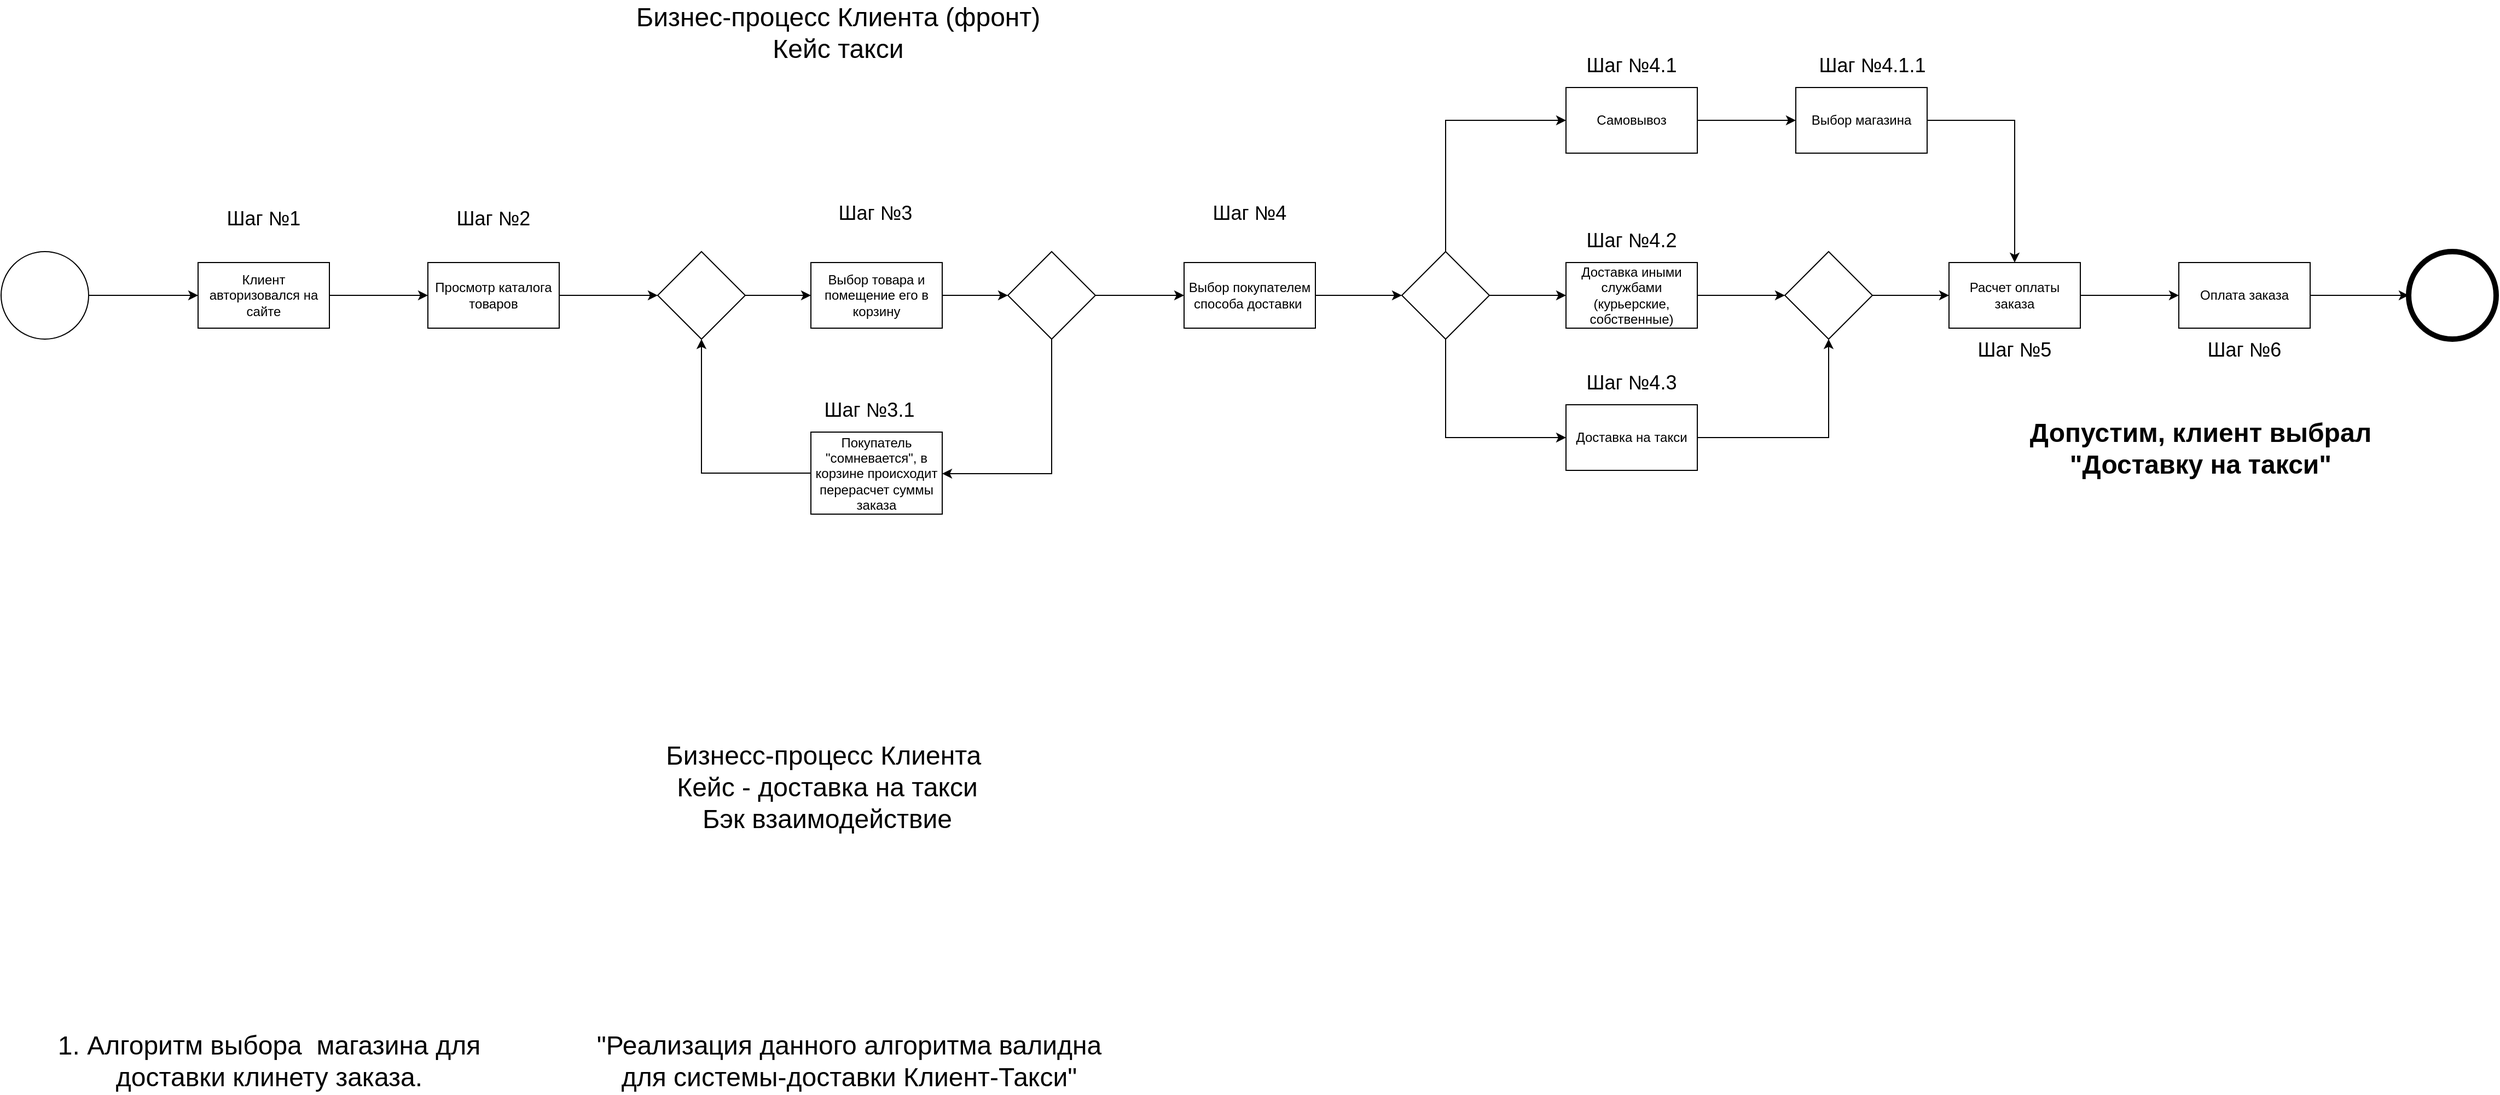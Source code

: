 <mxfile version="14.4.3" type="github">
  <diagram id="LPUY9Yh5iCmejDsE-yMz" name="Page-1">
    <mxGraphModel dx="2595" dy="1450" grid="1" gridSize="10" guides="1" tooltips="1" connect="1" arrows="1" fold="1" page="1" pageScale="1" pageWidth="827" pageHeight="1169" math="0" shadow="0">
      <root>
        <mxCell id="0" />
        <mxCell id="1" parent="0" />
        <mxCell id="FQN_f8L04oHf75iB1t_o-3" style="edgeStyle=orthogonalEdgeStyle;rounded=0;orthogonalLoop=1;jettySize=auto;html=1;entryX=0;entryY=0.5;entryDx=0;entryDy=0;" parent="1" source="FQN_f8L04oHf75iB1t_o-1" target="FQN_f8L04oHf75iB1t_o-2" edge="1">
          <mxGeometry relative="1" as="geometry" />
        </mxCell>
        <mxCell id="FQN_f8L04oHf75iB1t_o-1" value="" style="ellipse;whiteSpace=wrap;html=1;aspect=fixed;" parent="1" vertex="1">
          <mxGeometry x="100" y="360" width="80" height="80" as="geometry" />
        </mxCell>
        <mxCell id="FQN_f8L04oHf75iB1t_o-6" style="edgeStyle=orthogonalEdgeStyle;rounded=0;orthogonalLoop=1;jettySize=auto;html=1;entryX=0;entryY=0.5;entryDx=0;entryDy=0;" parent="1" source="FQN_f8L04oHf75iB1t_o-2" edge="1">
          <mxGeometry relative="1" as="geometry">
            <mxPoint x="490" y="400" as="targetPoint" />
          </mxGeometry>
        </mxCell>
        <mxCell id="FQN_f8L04oHf75iB1t_o-2" value="Клиент авторизовался на сайте" style="rounded=0;whiteSpace=wrap;html=1;" parent="1" vertex="1">
          <mxGeometry x="280" y="370" width="120" height="60" as="geometry" />
        </mxCell>
        <mxCell id="FQN_f8L04oHf75iB1t_o-4" value="&lt;font&gt;&lt;span style=&quot;font-size: 24px&quot;&gt;Бизнес-процесс Клиента (фронт)&lt;/span&gt;&lt;br&gt;&lt;span id=&quot;docs-internal-guid-454e0e27-7fff-5288-7b2e-33ac58e89149&quot;&gt;&lt;span style=&quot;font-family: &amp;#34;proxima nova&amp;#34; , sans-serif ; background-color: transparent ; vertical-align: baseline&quot;&gt;&lt;font style=&quot;font-size: 24px&quot;&gt;Кейс такси&lt;/font&gt;&lt;/span&gt;&lt;/span&gt;&lt;br&gt;&lt;/font&gt;" style="text;html=1;strokeColor=none;fillColor=none;align=center;verticalAlign=middle;whiteSpace=wrap;rounded=0;" parent="1" vertex="1">
          <mxGeometry x="630" y="130" width="470" height="60" as="geometry" />
        </mxCell>
        <mxCell id="FQN_f8L04oHf75iB1t_o-11" style="edgeStyle=orthogonalEdgeStyle;rounded=0;orthogonalLoop=1;jettySize=auto;html=1;entryX=0;entryY=0.5;entryDx=0;entryDy=0;" parent="1" source="FQN_f8L04oHf75iB1t_o-8" target="FQN_f8L04oHf75iB1t_o-18" edge="1">
          <mxGeometry relative="1" as="geometry">
            <mxPoint x="670" y="400" as="targetPoint" />
          </mxGeometry>
        </mxCell>
        <mxCell id="FQN_f8L04oHf75iB1t_o-8" value="Просмотр каталога товаров" style="rounded=0;whiteSpace=wrap;html=1;" parent="1" vertex="1">
          <mxGeometry x="490" y="370" width="120" height="60" as="geometry" />
        </mxCell>
        <mxCell id="FQN_f8L04oHf75iB1t_o-15" style="edgeStyle=orthogonalEdgeStyle;rounded=0;orthogonalLoop=1;jettySize=auto;html=1;entryX=1;entryY=0.5;entryDx=0;entryDy=0;exitX=0.5;exitY=1;exitDx=0;exitDy=0;" parent="1" source="FQN_f8L04oHf75iB1t_o-23" target="FQN_f8L04oHf75iB1t_o-16" edge="1">
          <mxGeometry relative="1" as="geometry">
            <mxPoint x="1000" y="525" as="targetPoint" />
            <Array as="points">
              <mxPoint x="1060" y="563" />
              <mxPoint x="960" y="563" />
            </Array>
          </mxGeometry>
        </mxCell>
        <mxCell id="FQN_f8L04oHf75iB1t_o-24" style="edgeStyle=orthogonalEdgeStyle;rounded=0;orthogonalLoop=1;jettySize=auto;html=1;" parent="1" source="FQN_f8L04oHf75iB1t_o-9" target="FQN_f8L04oHf75iB1t_o-23" edge="1">
          <mxGeometry relative="1" as="geometry">
            <mxPoint x="1000" y="400" as="targetPoint" />
          </mxGeometry>
        </mxCell>
        <mxCell id="FQN_f8L04oHf75iB1t_o-9" value="Выбор товара и помещение его в корзину" style="rounded=0;whiteSpace=wrap;html=1;" parent="1" vertex="1">
          <mxGeometry x="840" y="370" width="120" height="60" as="geometry" />
        </mxCell>
        <mxCell id="FQN_f8L04oHf75iB1t_o-12" value="&lt;font style=&quot;font-size: 18px&quot;&gt;Шаг №1&lt;/font&gt;" style="text;html=1;strokeColor=none;fillColor=none;align=center;verticalAlign=middle;whiteSpace=wrap;rounded=0;" parent="1" vertex="1">
          <mxGeometry x="302" y="310" width="76" height="40" as="geometry" />
        </mxCell>
        <mxCell id="FQN_f8L04oHf75iB1t_o-13" value="&lt;font style=&quot;font-size: 18px&quot;&gt;Шаг №2&lt;/font&gt;" style="text;html=1;strokeColor=none;fillColor=none;align=center;verticalAlign=middle;whiteSpace=wrap;rounded=0;" parent="1" vertex="1">
          <mxGeometry x="512" y="310" width="76" height="40" as="geometry" />
        </mxCell>
        <mxCell id="FQN_f8L04oHf75iB1t_o-14" value="&lt;font style=&quot;font-size: 18px&quot;&gt;Шаг №3&lt;/font&gt;" style="text;html=1;strokeColor=none;fillColor=none;align=center;verticalAlign=middle;whiteSpace=wrap;rounded=0;" parent="1" vertex="1">
          <mxGeometry x="861" y="305" width="76" height="40" as="geometry" />
        </mxCell>
        <mxCell id="FQN_f8L04oHf75iB1t_o-20" style="edgeStyle=orthogonalEdgeStyle;rounded=0;orthogonalLoop=1;jettySize=auto;html=1;entryX=0.5;entryY=1;entryDx=0;entryDy=0;" parent="1" source="FQN_f8L04oHf75iB1t_o-16" target="FQN_f8L04oHf75iB1t_o-18" edge="1">
          <mxGeometry relative="1" as="geometry" />
        </mxCell>
        <mxCell id="FQN_f8L04oHf75iB1t_o-16" value="Покупатель &quot;сомневается&quot;, в корзине происходит перерасчет суммы заказа" style="rounded=0;whiteSpace=wrap;html=1;" parent="1" vertex="1">
          <mxGeometry x="840" y="525" width="120" height="75" as="geometry" />
        </mxCell>
        <mxCell id="FQN_f8L04oHf75iB1t_o-17" value="&lt;font style=&quot;font-size: 18px&quot;&gt;Шаг №3.1&lt;/font&gt;" style="text;html=1;strokeColor=none;fillColor=none;align=center;verticalAlign=middle;whiteSpace=wrap;rounded=0;" parent="1" vertex="1">
          <mxGeometry x="850" y="485" width="87" height="40" as="geometry" />
        </mxCell>
        <mxCell id="FQN_f8L04oHf75iB1t_o-19" style="edgeStyle=orthogonalEdgeStyle;rounded=0;orthogonalLoop=1;jettySize=auto;html=1;exitX=1;exitY=0.5;exitDx=0;exitDy=0;entryX=0;entryY=0.5;entryDx=0;entryDy=0;" parent="1" source="FQN_f8L04oHf75iB1t_o-18" target="FQN_f8L04oHf75iB1t_o-9" edge="1">
          <mxGeometry relative="1" as="geometry" />
        </mxCell>
        <mxCell id="FQN_f8L04oHf75iB1t_o-18" value="" style="rhombus;whiteSpace=wrap;html=1;" parent="1" vertex="1">
          <mxGeometry x="700" y="360" width="80" height="80" as="geometry" />
        </mxCell>
        <mxCell id="FQN_f8L04oHf75iB1t_o-26" style="edgeStyle=orthogonalEdgeStyle;rounded=0;orthogonalLoop=1;jettySize=auto;html=1;entryX=0;entryY=0.5;entryDx=0;entryDy=0;" parent="1" source="FQN_f8L04oHf75iB1t_o-23" target="FQN_f8L04oHf75iB1t_o-25" edge="1">
          <mxGeometry relative="1" as="geometry" />
        </mxCell>
        <mxCell id="FQN_f8L04oHf75iB1t_o-23" value="" style="rhombus;whiteSpace=wrap;html=1;" parent="1" vertex="1">
          <mxGeometry x="1020" y="360" width="80" height="80" as="geometry" />
        </mxCell>
        <mxCell id="FQN_f8L04oHf75iB1t_o-29" style="edgeStyle=orthogonalEdgeStyle;rounded=0;orthogonalLoop=1;jettySize=auto;html=1;" parent="1" source="FQN_f8L04oHf75iB1t_o-25" target="FQN_f8L04oHf75iB1t_o-28" edge="1">
          <mxGeometry relative="1" as="geometry" />
        </mxCell>
        <mxCell id="FQN_f8L04oHf75iB1t_o-25" value="Выбор покупателем способа доставки&amp;nbsp;" style="rounded=0;whiteSpace=wrap;html=1;" parent="1" vertex="1">
          <mxGeometry x="1181" y="370" width="120" height="60" as="geometry" />
        </mxCell>
        <mxCell id="FQN_f8L04oHf75iB1t_o-27" value="&lt;font style=&quot;font-size: 18px&quot;&gt;Шаг №4&lt;/font&gt;" style="text;html=1;strokeColor=none;fillColor=none;align=center;verticalAlign=middle;whiteSpace=wrap;rounded=0;" parent="1" vertex="1">
          <mxGeometry x="1203" y="305" width="76" height="40" as="geometry" />
        </mxCell>
        <mxCell id="FQN_f8L04oHf75iB1t_o-31" style="edgeStyle=orthogonalEdgeStyle;rounded=0;orthogonalLoop=1;jettySize=auto;html=1;exitX=0.5;exitY=1;exitDx=0;exitDy=0;entryX=0;entryY=0.5;entryDx=0;entryDy=0;" parent="1" source="FQN_f8L04oHf75iB1t_o-28" target="FQN_f8L04oHf75iB1t_o-30" edge="1">
          <mxGeometry relative="1" as="geometry" />
        </mxCell>
        <mxCell id="FQN_f8L04oHf75iB1t_o-33" style="edgeStyle=orthogonalEdgeStyle;rounded=0;orthogonalLoop=1;jettySize=auto;html=1;exitX=1;exitY=0.5;exitDx=0;exitDy=0;entryX=0;entryY=0.5;entryDx=0;entryDy=0;" parent="1" source="FQN_f8L04oHf75iB1t_o-28" target="FQN_f8L04oHf75iB1t_o-32" edge="1">
          <mxGeometry relative="1" as="geometry" />
        </mxCell>
        <mxCell id="FQN_f8L04oHf75iB1t_o-36" style="edgeStyle=orthogonalEdgeStyle;rounded=0;orthogonalLoop=1;jettySize=auto;html=1;entryX=0;entryY=0.5;entryDx=0;entryDy=0;" parent="1" source="FQN_f8L04oHf75iB1t_o-28" target="FQN_f8L04oHf75iB1t_o-37" edge="1">
          <mxGeometry relative="1" as="geometry">
            <mxPoint x="1420" y="230" as="targetPoint" />
            <Array as="points">
              <mxPoint x="1420" y="240" />
            </Array>
          </mxGeometry>
        </mxCell>
        <mxCell id="FQN_f8L04oHf75iB1t_o-28" value="" style="rhombus;whiteSpace=wrap;html=1;" parent="1" vertex="1">
          <mxGeometry x="1380" y="360" width="80" height="80" as="geometry" />
        </mxCell>
        <mxCell id="FQN_f8L04oHf75iB1t_o-41" style="edgeStyle=orthogonalEdgeStyle;rounded=0;orthogonalLoop=1;jettySize=auto;html=1;entryX=0.5;entryY=1;entryDx=0;entryDy=0;" parent="1" source="FQN_f8L04oHf75iB1t_o-30" target="FQN_f8L04oHf75iB1t_o-38" edge="1">
          <mxGeometry relative="1" as="geometry" />
        </mxCell>
        <mxCell id="FQN_f8L04oHf75iB1t_o-30" value="Доставка на такси" style="rounded=0;whiteSpace=wrap;html=1;" parent="1" vertex="1">
          <mxGeometry x="1530" y="500" width="120" height="60" as="geometry" />
        </mxCell>
        <mxCell id="FQN_f8L04oHf75iB1t_o-40" style="edgeStyle=orthogonalEdgeStyle;rounded=0;orthogonalLoop=1;jettySize=auto;html=1;entryX=0;entryY=0.5;entryDx=0;entryDy=0;" parent="1" source="FQN_f8L04oHf75iB1t_o-32" target="FQN_f8L04oHf75iB1t_o-38" edge="1">
          <mxGeometry relative="1" as="geometry" />
        </mxCell>
        <mxCell id="FQN_f8L04oHf75iB1t_o-32" value="Доставка иными службами (курьерские, собственные)" style="rounded=0;whiteSpace=wrap;html=1;" parent="1" vertex="1">
          <mxGeometry x="1530" y="370" width="120" height="60" as="geometry" />
        </mxCell>
        <mxCell id="FQN_f8L04oHf75iB1t_o-34" value="&lt;font style=&quot;font-size: 18px&quot;&gt;Шаг №4.3&lt;/font&gt;" style="text;html=1;strokeColor=none;fillColor=none;align=center;verticalAlign=middle;whiteSpace=wrap;rounded=0;" parent="1" vertex="1">
          <mxGeometry x="1540" y="460" width="100" height="40" as="geometry" />
        </mxCell>
        <mxCell id="FQN_f8L04oHf75iB1t_o-35" value="&lt;font style=&quot;font-size: 18px&quot;&gt;Шаг №4.2&lt;/font&gt;" style="text;html=1;strokeColor=none;fillColor=none;align=center;verticalAlign=middle;whiteSpace=wrap;rounded=0;" parent="1" vertex="1">
          <mxGeometry x="1540" y="330" width="100" height="40" as="geometry" />
        </mxCell>
        <mxCell id="FQN_f8L04oHf75iB1t_o-42" style="edgeStyle=orthogonalEdgeStyle;rounded=0;orthogonalLoop=1;jettySize=auto;html=1;" parent="1" source="FQN_f8L04oHf75iB1t_o-37" edge="1">
          <mxGeometry relative="1" as="geometry">
            <mxPoint x="1740" y="240" as="targetPoint" />
          </mxGeometry>
        </mxCell>
        <mxCell id="FQN_f8L04oHf75iB1t_o-37" value="Самовывоз" style="rounded=0;whiteSpace=wrap;html=1;" parent="1" vertex="1">
          <mxGeometry x="1530" y="210" width="120" height="60" as="geometry" />
        </mxCell>
        <mxCell id="FQN_f8L04oHf75iB1t_o-43" style="edgeStyle=orthogonalEdgeStyle;rounded=0;orthogonalLoop=1;jettySize=auto;html=1;" parent="1" source="FQN_f8L04oHf75iB1t_o-38" edge="1">
          <mxGeometry relative="1" as="geometry">
            <mxPoint x="1880" y="400" as="targetPoint" />
          </mxGeometry>
        </mxCell>
        <mxCell id="FQN_f8L04oHf75iB1t_o-38" value="" style="rhombus;whiteSpace=wrap;html=1;" parent="1" vertex="1">
          <mxGeometry x="1730" y="360" width="80" height="80" as="geometry" />
        </mxCell>
        <mxCell id="FQN_f8L04oHf75iB1t_o-39" value="&lt;font style=&quot;font-size: 18px&quot;&gt;Шаг №4.1&lt;/font&gt;" style="text;html=1;strokeColor=none;fillColor=none;align=center;verticalAlign=middle;whiteSpace=wrap;rounded=0;" parent="1" vertex="1">
          <mxGeometry x="1540" y="170" width="100" height="40" as="geometry" />
        </mxCell>
        <mxCell id="FQN_f8L04oHf75iB1t_o-49" style="edgeStyle=orthogonalEdgeStyle;rounded=0;orthogonalLoop=1;jettySize=auto;html=1;" parent="1" source="FQN_f8L04oHf75iB1t_o-44" edge="1">
          <mxGeometry relative="1" as="geometry">
            <mxPoint x="2090" y="400" as="targetPoint" />
          </mxGeometry>
        </mxCell>
        <mxCell id="FQN_f8L04oHf75iB1t_o-44" value="Расчет оплаты заказа" style="rounded=0;whiteSpace=wrap;html=1;" parent="1" vertex="1">
          <mxGeometry x="1880" y="370" width="120" height="60" as="geometry" />
        </mxCell>
        <mxCell id="FQN_f8L04oHf75iB1t_o-45" value="&lt;font style=&quot;font-size: 18px&quot;&gt;Шаг №5&lt;/font&gt;" style="text;html=1;strokeColor=none;fillColor=none;align=center;verticalAlign=middle;whiteSpace=wrap;rounded=0;" parent="1" vertex="1">
          <mxGeometry x="1890" y="430" width="100" height="40" as="geometry" />
        </mxCell>
        <mxCell id="FQN_f8L04oHf75iB1t_o-47" style="edgeStyle=orthogonalEdgeStyle;rounded=0;orthogonalLoop=1;jettySize=auto;html=1;" parent="1" source="FQN_f8L04oHf75iB1t_o-46" target="FQN_f8L04oHf75iB1t_o-44" edge="1">
          <mxGeometry relative="1" as="geometry" />
        </mxCell>
        <mxCell id="FQN_f8L04oHf75iB1t_o-46" value="Выбор магазина" style="rounded=0;whiteSpace=wrap;html=1;" parent="1" vertex="1">
          <mxGeometry x="1740" y="210" width="120" height="60" as="geometry" />
        </mxCell>
        <mxCell id="FQN_f8L04oHf75iB1t_o-48" value="&lt;font style=&quot;font-size: 18px&quot;&gt;Шаг №4.1.1&lt;/font&gt;" style="text;html=1;strokeColor=none;fillColor=none;align=center;verticalAlign=middle;whiteSpace=wrap;rounded=0;" parent="1" vertex="1">
          <mxGeometry x="1750" y="170" width="120" height="40" as="geometry" />
        </mxCell>
        <mxCell id="FQN_f8L04oHf75iB1t_o-50" value="" style="ellipse;whiteSpace=wrap;html=1;aspect=fixed;strokeWidth=5;" parent="1" vertex="1">
          <mxGeometry x="2300" y="360" width="80" height="80" as="geometry" />
        </mxCell>
        <mxCell id="FQN_f8L04oHf75iB1t_o-53" style="edgeStyle=orthogonalEdgeStyle;rounded=0;orthogonalLoop=1;jettySize=auto;html=1;entryX=0;entryY=0.5;entryDx=0;entryDy=0;" parent="1" source="FQN_f8L04oHf75iB1t_o-51" target="FQN_f8L04oHf75iB1t_o-50" edge="1">
          <mxGeometry relative="1" as="geometry" />
        </mxCell>
        <mxCell id="FQN_f8L04oHf75iB1t_o-51" value="Оплата заказа" style="rounded=0;whiteSpace=wrap;html=1;" parent="1" vertex="1">
          <mxGeometry x="2090" y="370" width="120" height="60" as="geometry" />
        </mxCell>
        <mxCell id="FQN_f8L04oHf75iB1t_o-52" value="&lt;font style=&quot;font-size: 18px&quot;&gt;Шаг №6&lt;/font&gt;" style="text;html=1;strokeColor=none;fillColor=none;align=center;verticalAlign=middle;whiteSpace=wrap;rounded=0;" parent="1" vertex="1">
          <mxGeometry x="2100" y="430" width="100" height="40" as="geometry" />
        </mxCell>
        <mxCell id="6u1IUsdwqPgjuvoUIa0u-1" value="&lt;span style=&quot;font-size: 24px&quot;&gt;Бизнесс-процесс Клиента&amp;nbsp;&lt;br&gt;Кейс - доставка на такси&lt;br&gt;Бэк взаимодействие&lt;br&gt;&lt;/span&gt;" style="text;html=1;strokeColor=none;fillColor=none;align=center;verticalAlign=middle;whiteSpace=wrap;rounded=0;" vertex="1" parent="1">
          <mxGeometry x="620" y="820" width="470" height="60" as="geometry" />
        </mxCell>
        <mxCell id="6u1IUsdwqPgjuvoUIa0u-2" value="&lt;font style=&quot;font-size: 24px&quot;&gt;&lt;b&gt;Допустим, клиент выбрал &quot;Доставку на такси&quot;&lt;/b&gt;&lt;/font&gt;" style="text;html=1;strokeColor=none;fillColor=none;align=center;verticalAlign=middle;whiteSpace=wrap;rounded=0;" vertex="1" parent="1">
          <mxGeometry x="1890" y="520" width="440" height="40" as="geometry" />
        </mxCell>
        <mxCell id="6u1IUsdwqPgjuvoUIa0u-3" value="&lt;span style=&quot;font-size: 24px&quot;&gt;1. Алгоритм выбора&amp;nbsp; магазина для доставки клинету заказа.&lt;br&gt;&lt;/span&gt;" style="text;html=1;strokeColor=none;fillColor=none;align=center;verticalAlign=middle;whiteSpace=wrap;rounded=0;" vertex="1" parent="1">
          <mxGeometry x="110" y="1070" width="470" height="60" as="geometry" />
        </mxCell>
        <mxCell id="6u1IUsdwqPgjuvoUIa0u-4" value="&lt;font style=&quot;font-size: 24px&quot;&gt;&quot;Реализация данного алгоритма валидна для системы-доставки Клиент-Такси&quot;&lt;/font&gt;" style="text;html=1;strokeColor=none;fillColor=none;align=center;verticalAlign=middle;whiteSpace=wrap;rounded=0;" vertex="1" parent="1">
          <mxGeometry x="640" y="1070" width="470" height="60" as="geometry" />
        </mxCell>
      </root>
    </mxGraphModel>
  </diagram>
</mxfile>
